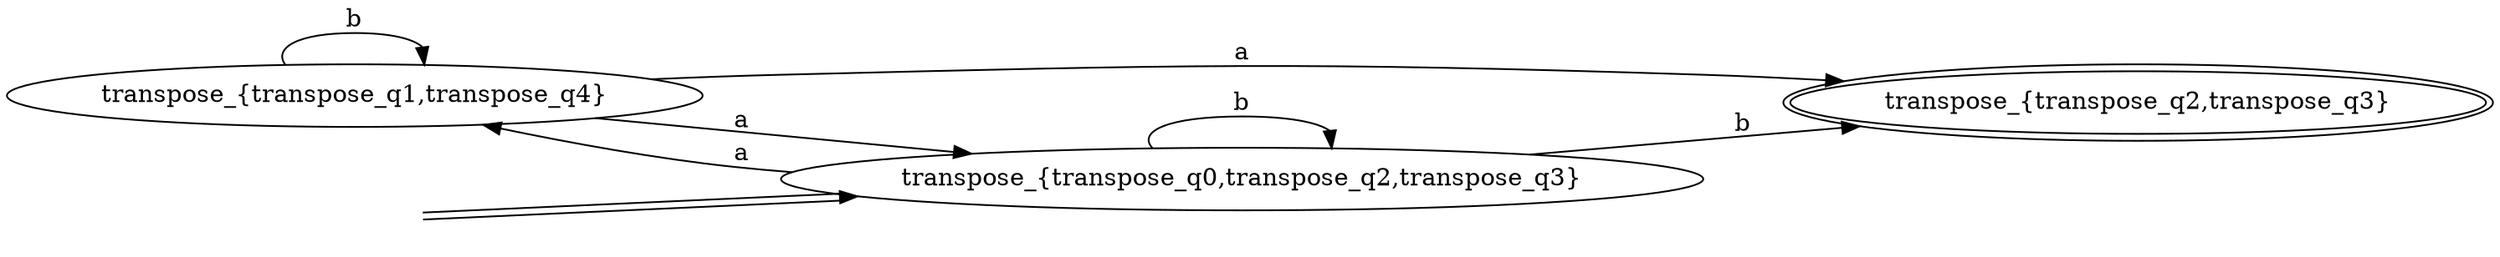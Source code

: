 digraph Automaton { 
  rankdir = LR
  0 [label="transpose_{transpose_q2,transpose_q3}",peripheries=2];  1 [label="transpose_{transpose_q1,transpose_q4}"];  2 [label="transpose_{transpose_q0,transpose_q2,transpose_q3}"];  start2 [style=invis]
  start2 -> 2[color="black:white:black"]
  1 -> 0 [label = "a" ]
  1 -> 2 [label = "a" ]
  1 -> 1 [label = "b" ]
  2 -> 1 [label = "a" ]
  2 -> 0 [label = "b" ]
  2 -> 2 [label = "b" ]
}

